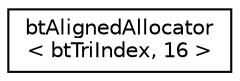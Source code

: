 digraph "Graphical Class Hierarchy"
{
  edge [fontname="Helvetica",fontsize="10",labelfontname="Helvetica",labelfontsize="10"];
  node [fontname="Helvetica",fontsize="10",shape=record];
  rankdir="LR";
  Node1 [label="btAlignedAllocator\l\< btTriIndex, 16 \>",height=0.2,width=0.4,color="black", fillcolor="white", style="filled",URL="$classbt_aligned_allocator.html"];
}
